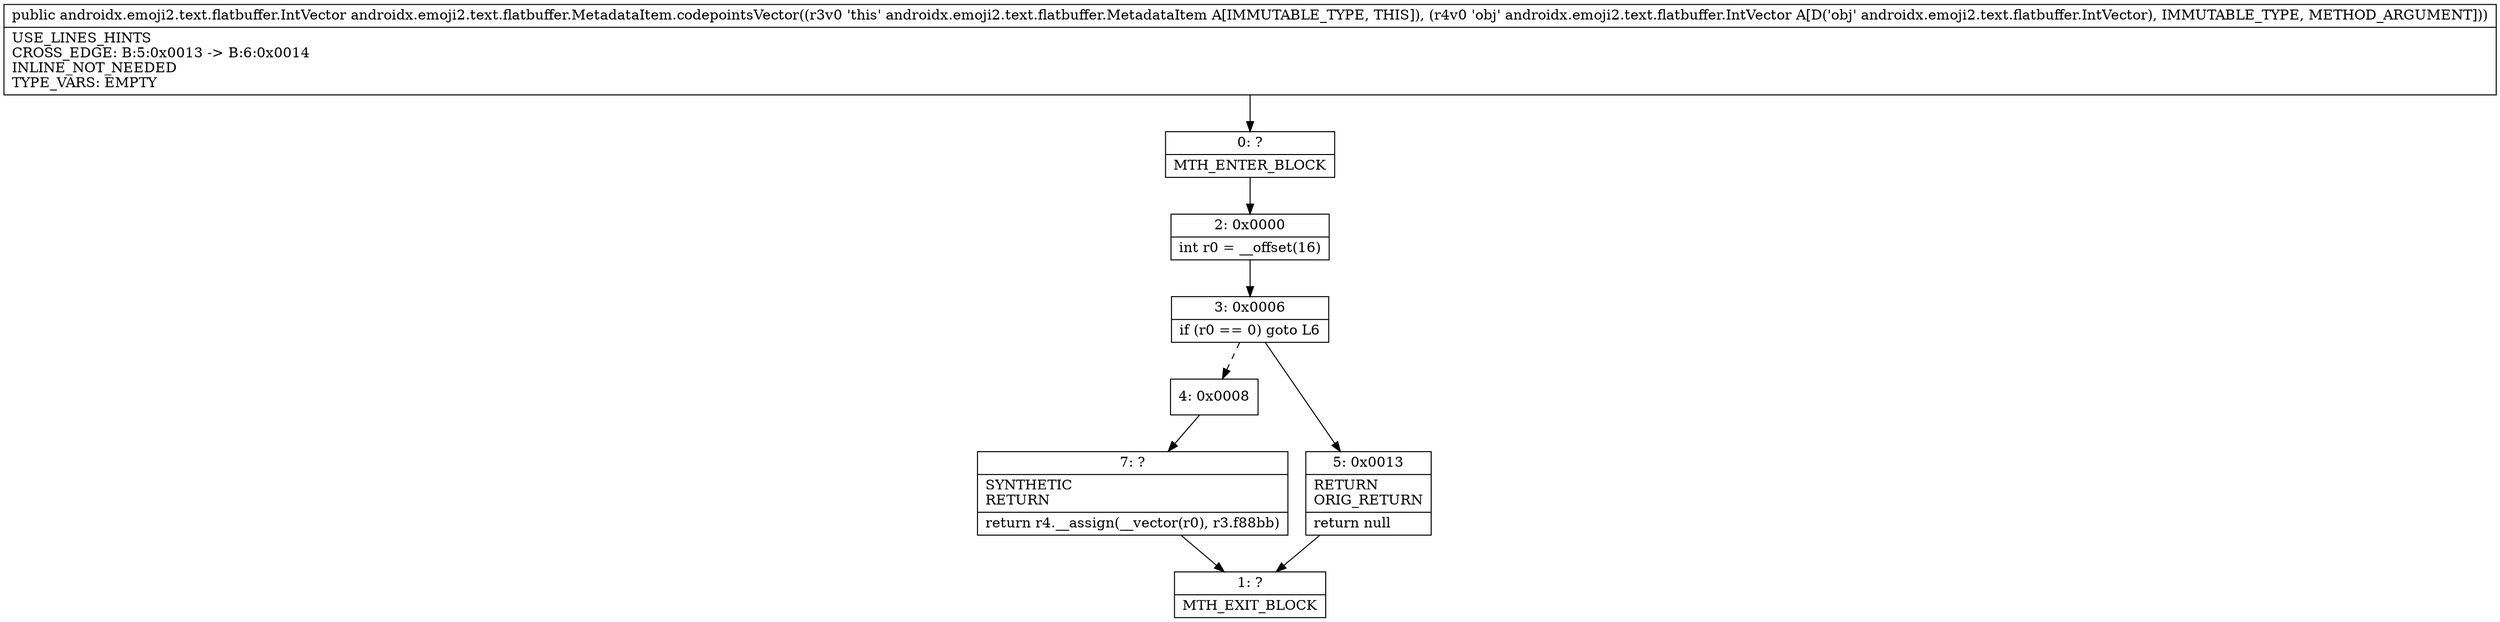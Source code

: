 digraph "CFG forandroidx.emoji2.text.flatbuffer.MetadataItem.codepointsVector(Landroidx\/emoji2\/text\/flatbuffer\/IntVector;)Landroidx\/emoji2\/text\/flatbuffer\/IntVector;" {
Node_0 [shape=record,label="{0\:\ ?|MTH_ENTER_BLOCK\l}"];
Node_2 [shape=record,label="{2\:\ 0x0000|int r0 = __offset(16)\l}"];
Node_3 [shape=record,label="{3\:\ 0x0006|if (r0 == 0) goto L6\l}"];
Node_4 [shape=record,label="{4\:\ 0x0008}"];
Node_7 [shape=record,label="{7\:\ ?|SYNTHETIC\lRETURN\l|return r4.__assign(__vector(r0), r3.f88bb)\l}"];
Node_1 [shape=record,label="{1\:\ ?|MTH_EXIT_BLOCK\l}"];
Node_5 [shape=record,label="{5\:\ 0x0013|RETURN\lORIG_RETURN\l|return null\l}"];
MethodNode[shape=record,label="{public androidx.emoji2.text.flatbuffer.IntVector androidx.emoji2.text.flatbuffer.MetadataItem.codepointsVector((r3v0 'this' androidx.emoji2.text.flatbuffer.MetadataItem A[IMMUTABLE_TYPE, THIS]), (r4v0 'obj' androidx.emoji2.text.flatbuffer.IntVector A[D('obj' androidx.emoji2.text.flatbuffer.IntVector), IMMUTABLE_TYPE, METHOD_ARGUMENT]))  | USE_LINES_HINTS\lCROSS_EDGE: B:5:0x0013 \-\> B:6:0x0014\lINLINE_NOT_NEEDED\lTYPE_VARS: EMPTY\l}"];
MethodNode -> Node_0;Node_0 -> Node_2;
Node_2 -> Node_3;
Node_3 -> Node_4[style=dashed];
Node_3 -> Node_5;
Node_4 -> Node_7;
Node_7 -> Node_1;
Node_5 -> Node_1;
}

